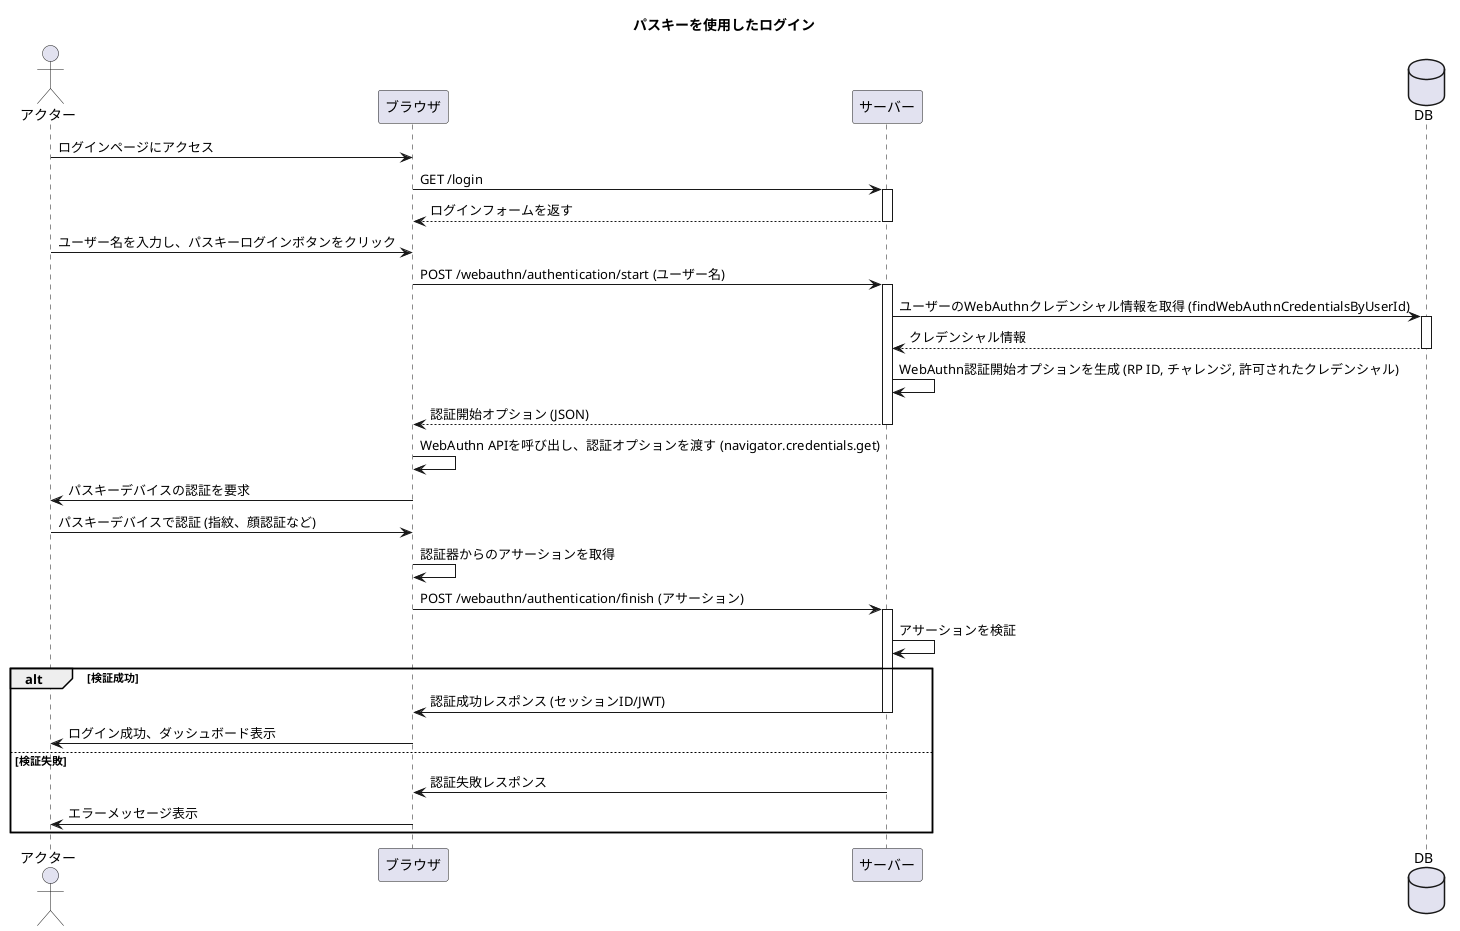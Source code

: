 @startuml
title パスキーを使用したログイン

actor アクター
participant ブラウザ
participant サーバー
database DB

アクター -> ブラウザ: ログインページにアクセス
ブラウザ -> サーバー: GET /login
activate サーバー
サーバー --> ブラウザ: ログインフォームを返す
deactivate サーバー

アクター -> ブラウザ: ユーザー名を入力し、パスキーログインボタンをクリック
ブラウザ -> サーバー: POST /webauthn/authentication/start (ユーザー名)
activate サーバー
サーバー -> DB: ユーザーのWebAuthnクレデンシャル情報を取得 (findWebAuthnCredentialsByUserId)
activate DB
DB --> サーバー: クレデンシャル情報
deactivate DB
サーバー -> サーバー: WebAuthn認証開始オプションを生成 (RP ID, チャレンジ, 許可されたクレデンシャル)
サーバー --> ブラウザ: 認証開始オプション (JSON)
deactivate サーバー

ブラウザ -> ブラウザ: WebAuthn APIを呼び出し、認証オプションを渡す (navigator.credentials.get)
ブラウザ -> アクター: パスキーデバイスの認証を要求
アクター -> ブラウザ: パスキーデバイスで認証 (指紋、顔認証など)
ブラウザ -> ブラウザ: 認証器からのアサーションを取得
ブラウザ -> サーバー: POST /webauthn/authentication/finish (アサーション)
activate サーバー
サーバー -> サーバー: アサーションを検証
alt 検証成功
    サーバー -> ブラウザ: 認証成功レスポンス (セッションID/JWT)
    deactivate サーバー
    ブラウザ -> アクター: ログイン成功、ダッシュボード表示
else 検証失敗
    サーバー -> ブラウザ: 認証失敗レスポンス
    deactivate サーバー
    ブラウザ -> アクター: エラーメッセージ表示
end

@enduml